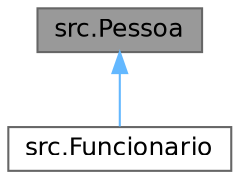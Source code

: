 digraph "src.Pessoa"
{
 // LATEX_PDF_SIZE
  bgcolor="transparent";
  edge [fontname=Helvetica,fontsize=12,labelfontname=Helvetica,labelfontsize=10];
  node [fontname=Helvetica,fontsize=12,shape=box,height=0.2,width=0.4];
  Node1 [id="Node000001",label="src.Pessoa",height=0.2,width=0.4,color="gray40", fillcolor="grey60", style="filled", fontcolor="black",tooltip="Purpose: Created by: hugoc Created on: 10/28/2024 1:25:44 PM."];
  Node1 -> Node2 [id="edge1_Node000001_Node000002",dir="back",color="steelblue1",style="solid",tooltip=" "];
  Node2 [id="Node000002",label="src.Funcionario",height=0.2,width=0.4,color="gray40", fillcolor="white", style="filled",URL="$classsrc_1_1_funcionario.html",tooltip="Purpose: Created by: hugoc Created on: 10/28/2024 1:27:34 PM."];
}
